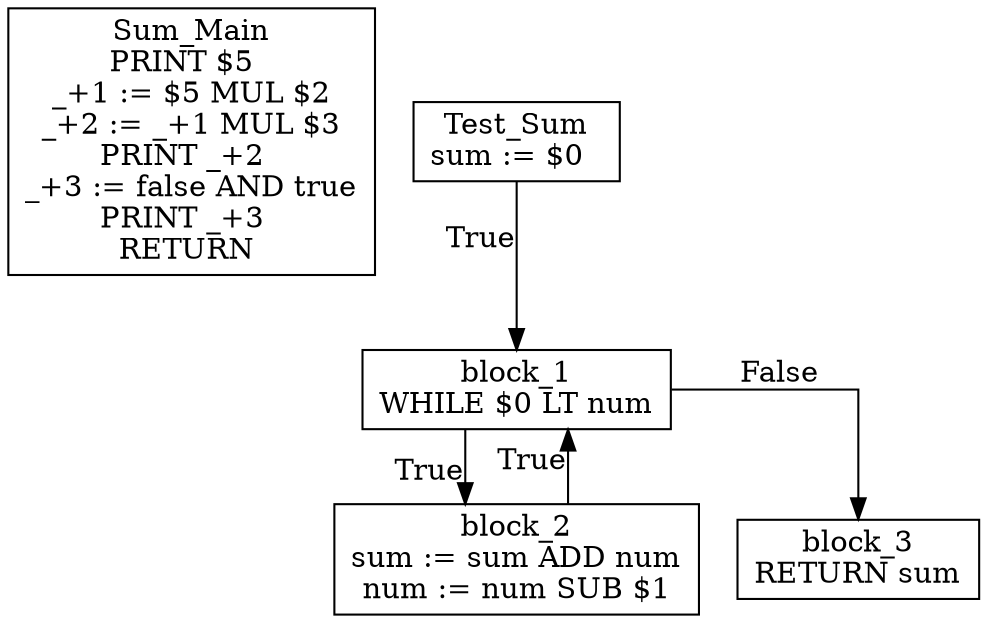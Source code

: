 digraph {
  graph [splines=ortho]
  node [shape=box]
  Sum_Main [label="Sum_Main\nPRINT $5  \n_+1 := $5 MUL $2\n_+2 := _+1 MUL $3\nPRINT _+2  \n_+3 := false AND true\nPRINT _+3  \nRETURN \n"];
  Test_Sum [label="Test_Sum\nsum := $0  \n"];
  Test_Sum -> block_1[xlabel="True"];
  block_1 [label="block_1\nWHILE $0 LT num\n"];
  block_1 -> block_2[xlabel="True"];
  block_2 [label="block_2\nsum := sum ADD num\nnum := num SUB $1\n"];
  block_2 -> block_1[xlabel="True"];
  block_1 -> block_3[xlabel="False"];
  block_3 [label="block_3\nRETURN sum\n"];
}